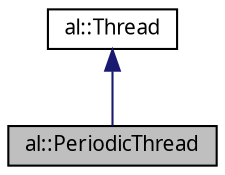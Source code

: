 digraph "al::PeriodicThread"
{
 // LATEX_PDF_SIZE
  bgcolor="transparent";
  edge [fontname="FreeSans.ttf",fontsize="10",labelfontname="FreeSans.ttf",labelfontsize="10"];
  node [fontname="FreeSans.ttf",fontsize="10",shape=record];
  Node1 [label="al::PeriodicThread",height=0.2,width=0.4,color="black", fillcolor="grey75", style="filled", fontcolor="black",tooltip="Thread that calls a function periodically."];
  Node2 -> Node1 [dir="back",color="midnightblue",fontsize="10",style="solid",fontname="FreeSans.ttf"];
  Node2 [label="al::Thread",height=0.2,width=0.4,color="black",URL="$classal_1_1_thread.html",tooltip=" "];
}
